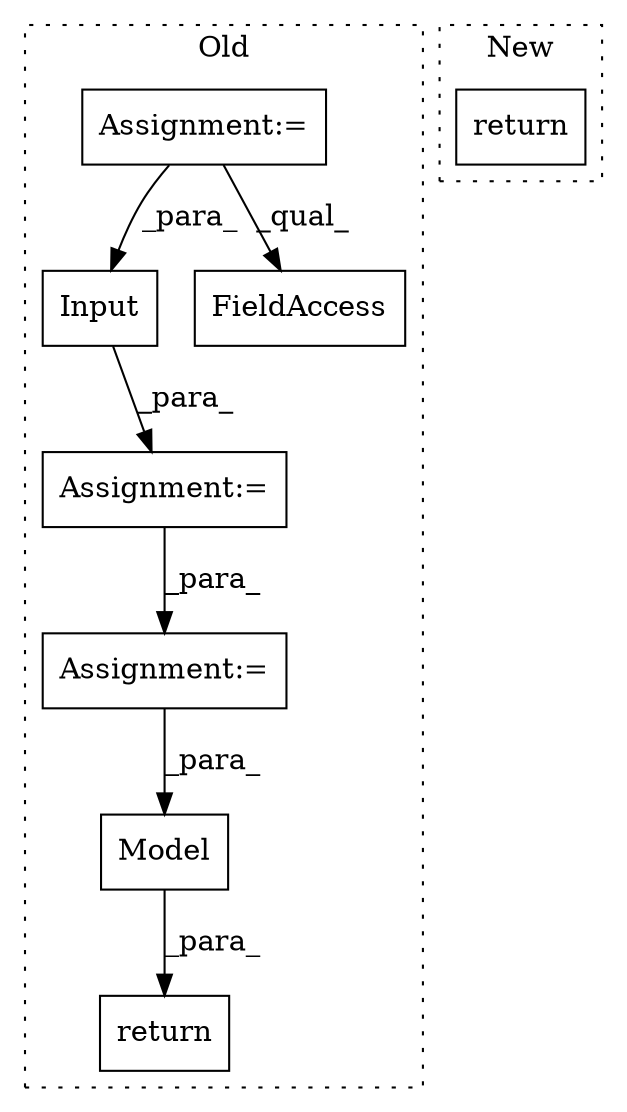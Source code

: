 digraph G {
subgraph cluster0 {
1 [label="Input" a="32" s="3960,3977" l="6,1" shape="box"];
3 [label="Assignment:=" a="7" s="4105" l="1" shape="box"];
4 [label="return" a="41" s="4427" l="7" shape="box"];
5 [label="Assignment:=" a="7" s="3637" l="7" shape="box"];
6 [label="Assignment:=" a="7" s="4045" l="1" shape="box"];
7 [label="FieldAccess" a="22" s="3910" l="13" shape="box"];
8 [label="Model" a="32" s="4182,4205" l="6,1" shape="box"];
label = "Old";
style="dotted";
}
subgraph cluster1 {
2 [label="return" a="41" s="5065" l="7" shape="box"];
label = "New";
style="dotted";
}
1 -> 6 [label="_para_"];
3 -> 8 [label="_para_"];
5 -> 1 [label="_para_"];
5 -> 7 [label="_qual_"];
6 -> 3 [label="_para_"];
8 -> 4 [label="_para_"];
}